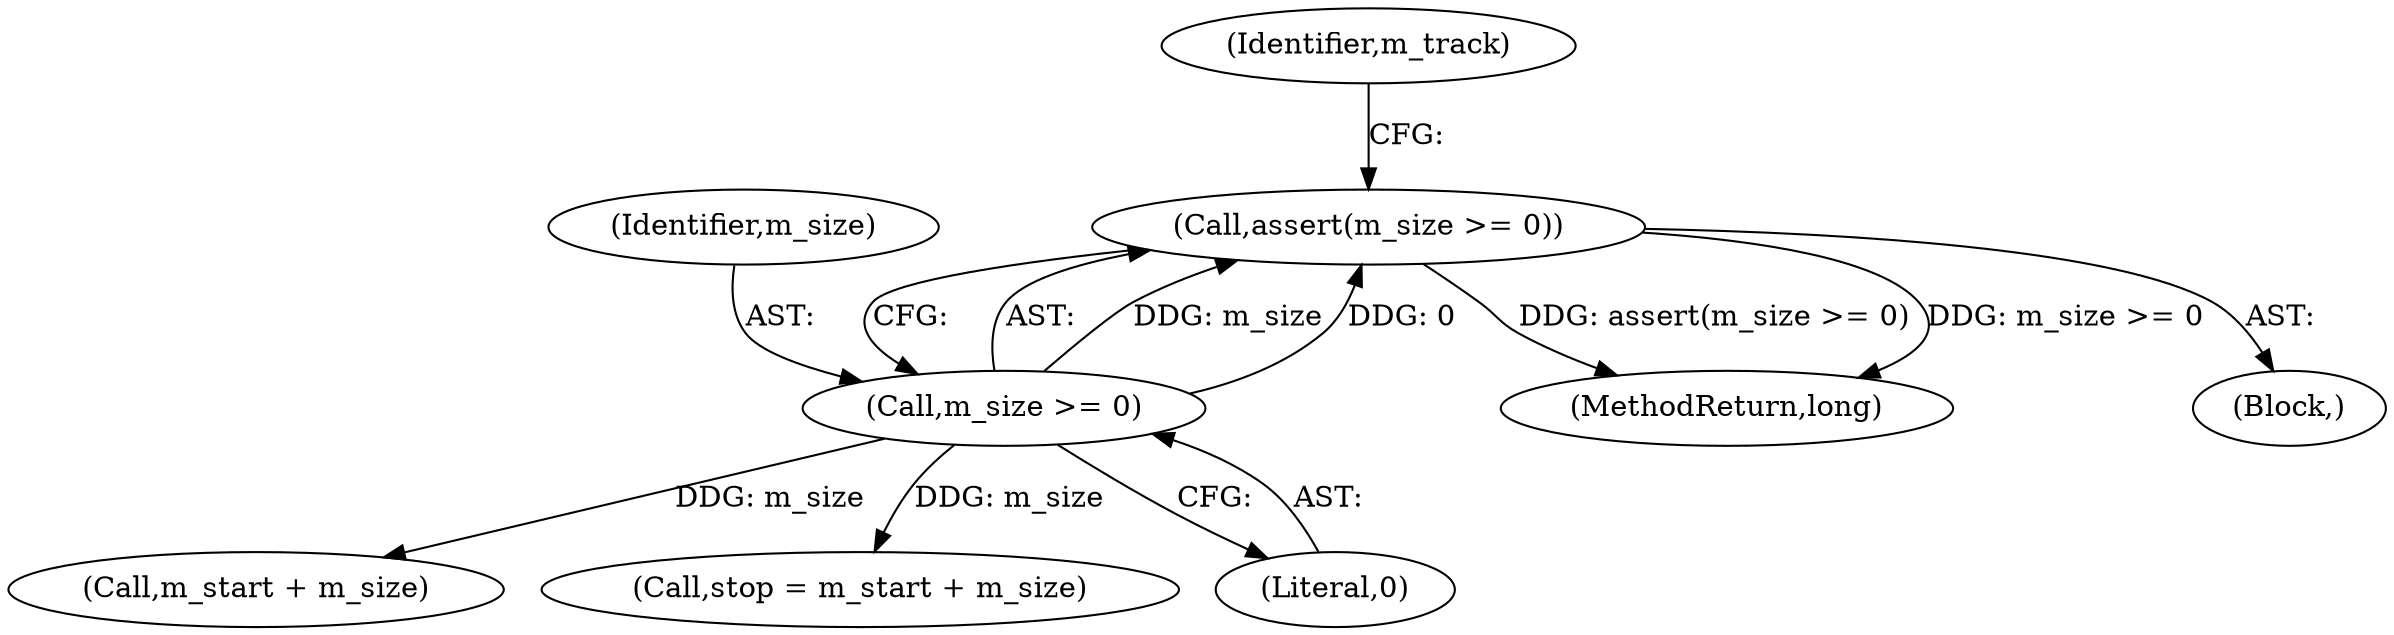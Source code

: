 digraph "1_Android_04839626ed859623901ebd3a5fd483982186b59d_174@API" {
"1000143" [label="(Call,assert(m_size >= 0))"];
"1000144" [label="(Call,m_size >= 0)"];
"1000166" [label="(Call,m_start + m_size)"];
"1000164" [label="(Call,stop = m_start + m_size)"];
"1000942" [label="(MethodReturn,long)"];
"1000122" [label="(Block,)"];
"1000144" [label="(Call,m_size >= 0)"];
"1000145" [label="(Identifier,m_size)"];
"1000146" [label="(Literal,0)"];
"1000149" [label="(Identifier,m_track)"];
"1000143" [label="(Call,assert(m_size >= 0))"];
"1000143" -> "1000122"  [label="AST: "];
"1000143" -> "1000144"  [label="CFG: "];
"1000144" -> "1000143"  [label="AST: "];
"1000149" -> "1000143"  [label="CFG: "];
"1000143" -> "1000942"  [label="DDG: m_size >= 0"];
"1000143" -> "1000942"  [label="DDG: assert(m_size >= 0)"];
"1000144" -> "1000143"  [label="DDG: m_size"];
"1000144" -> "1000143"  [label="DDG: 0"];
"1000144" -> "1000146"  [label="CFG: "];
"1000145" -> "1000144"  [label="AST: "];
"1000146" -> "1000144"  [label="AST: "];
"1000144" -> "1000164"  [label="DDG: m_size"];
"1000144" -> "1000166"  [label="DDG: m_size"];
}

